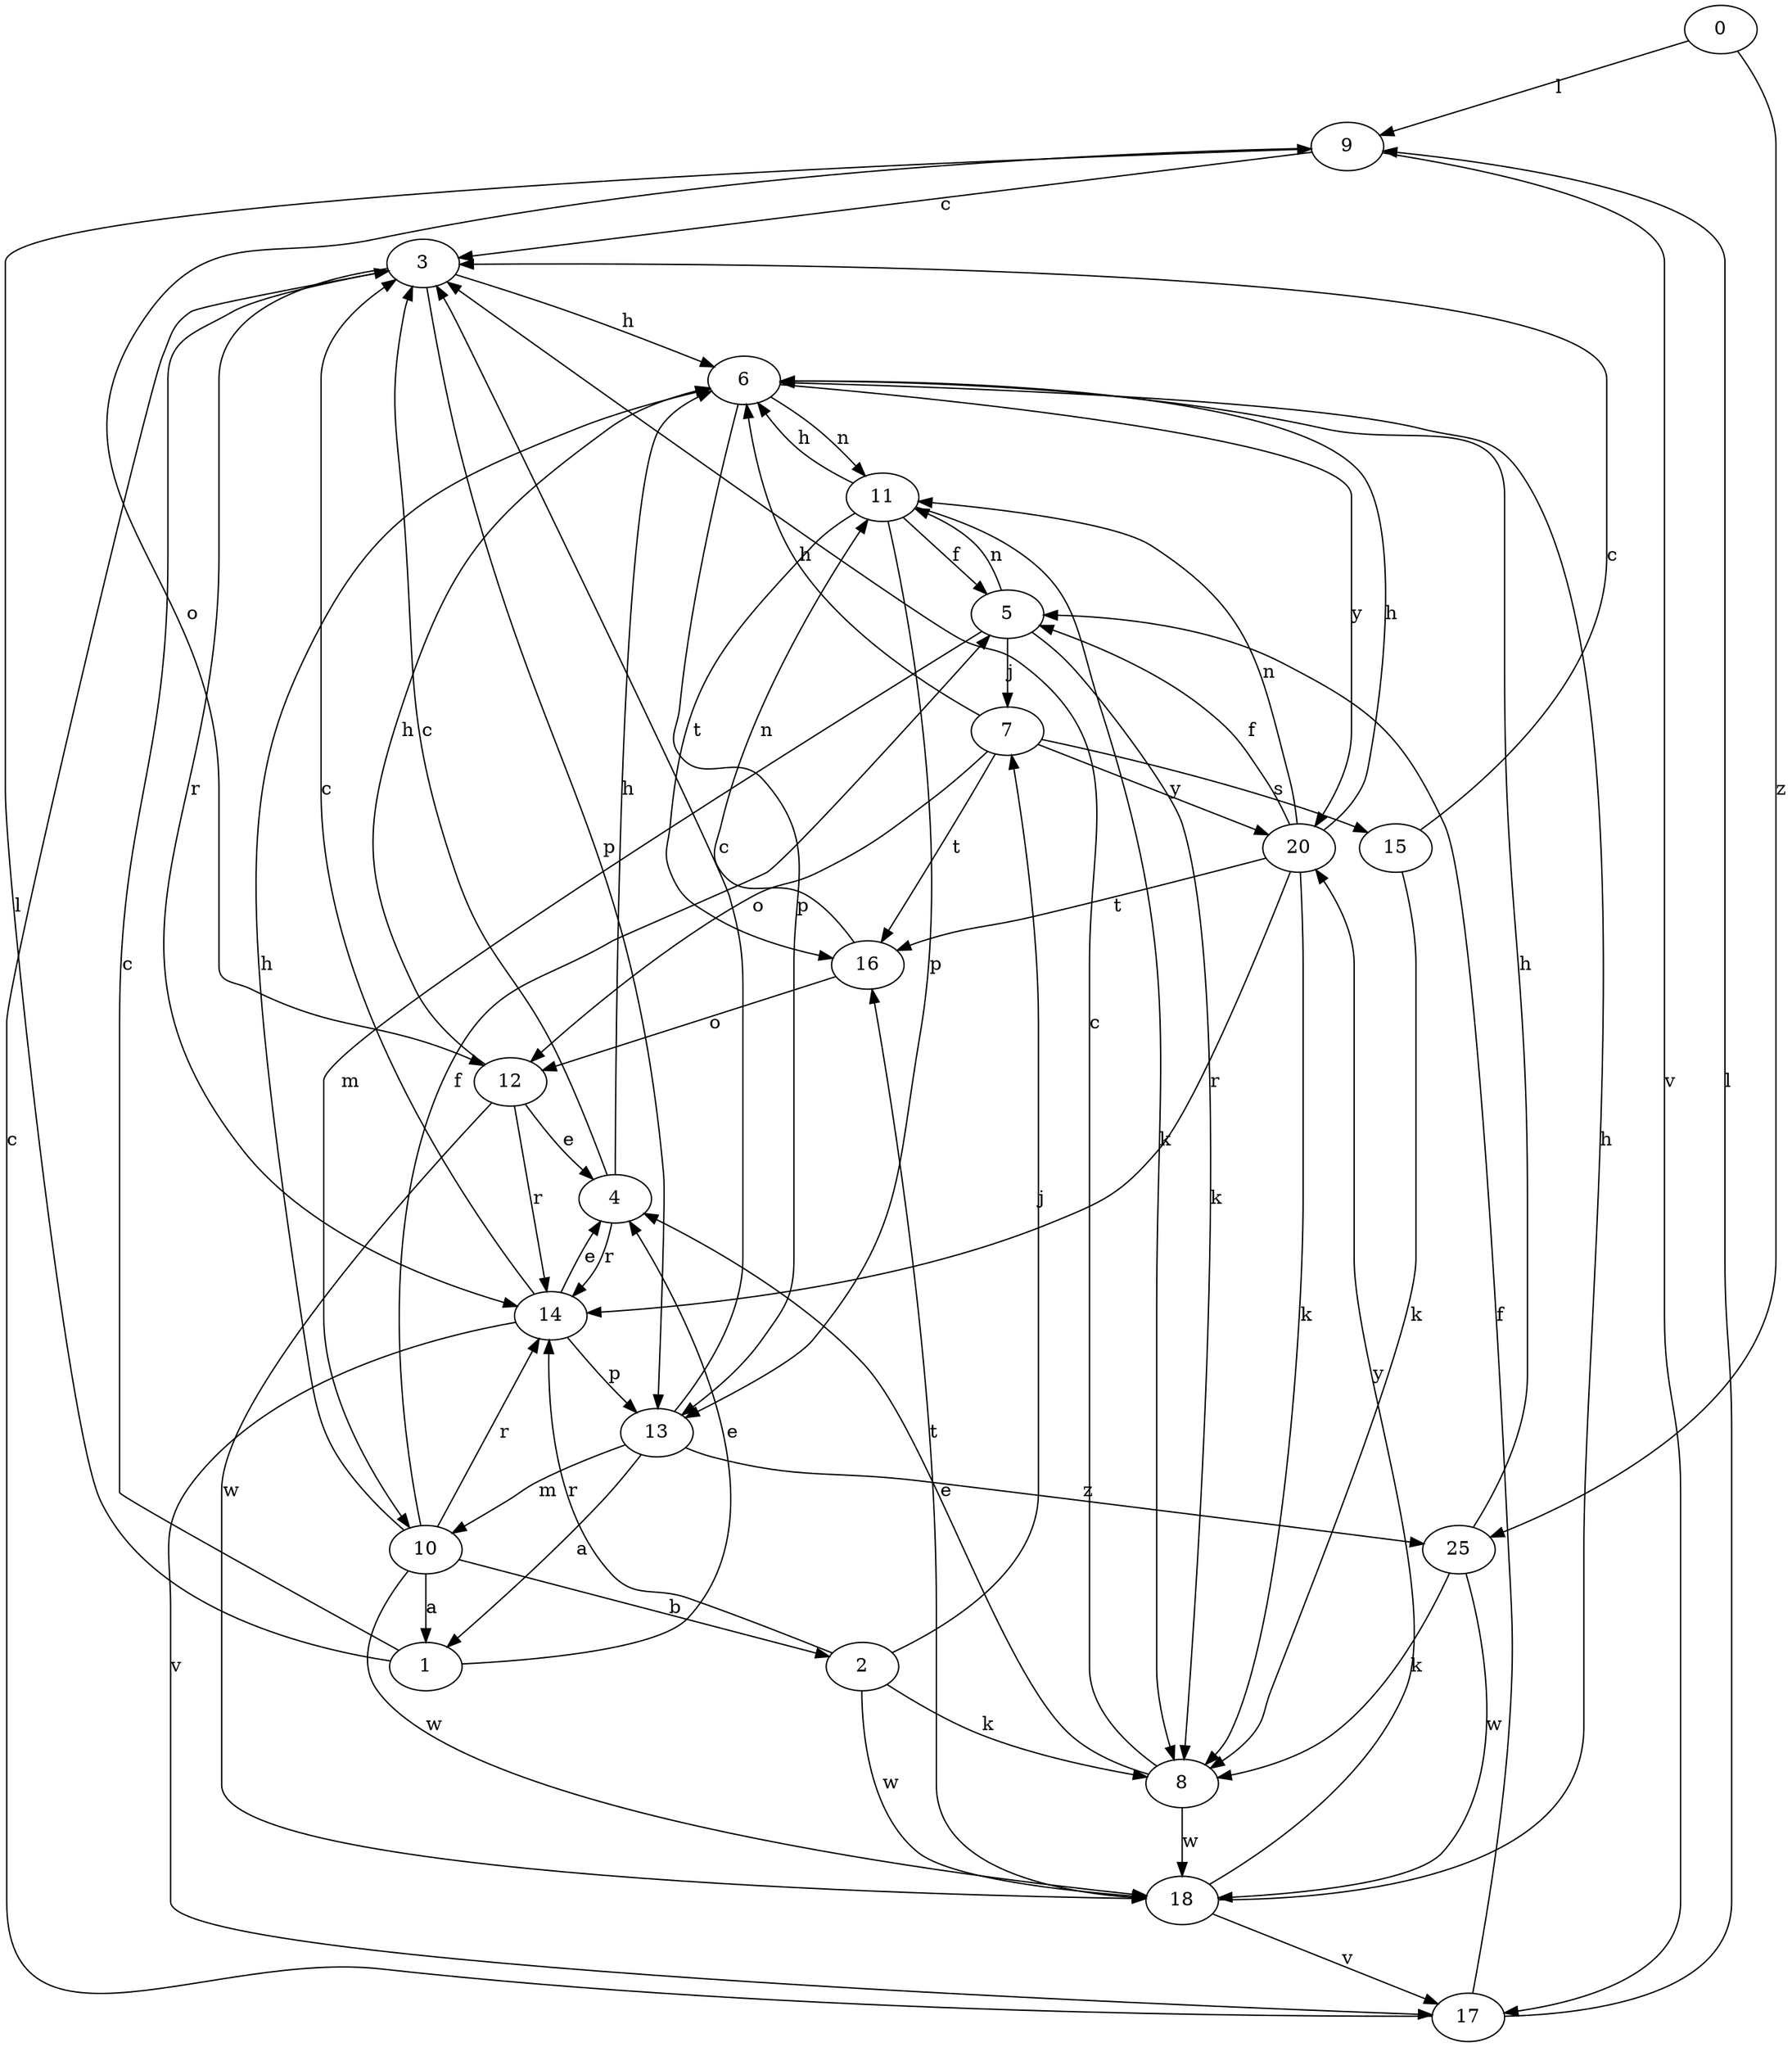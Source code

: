 strict digraph  {
0;
1;
2;
3;
4;
5;
6;
7;
8;
9;
10;
11;
12;
13;
14;
15;
16;
17;
18;
20;
25;
0 -> 9  [label=l];
0 -> 25  [label=z];
1 -> 3  [label=c];
1 -> 4  [label=e];
1 -> 9  [label=l];
2 -> 7  [label=j];
2 -> 8  [label=k];
2 -> 14  [label=r];
2 -> 18  [label=w];
3 -> 6  [label=h];
3 -> 13  [label=p];
3 -> 14  [label=r];
4 -> 3  [label=c];
4 -> 6  [label=h];
4 -> 14  [label=r];
5 -> 7  [label=j];
5 -> 8  [label=k];
5 -> 10  [label=m];
5 -> 11  [label=n];
6 -> 11  [label=n];
6 -> 13  [label=p];
6 -> 20  [label=y];
7 -> 6  [label=h];
7 -> 12  [label=o];
7 -> 15  [label=s];
7 -> 16  [label=t];
7 -> 20  [label=y];
8 -> 3  [label=c];
8 -> 4  [label=e];
8 -> 18  [label=w];
9 -> 3  [label=c];
9 -> 12  [label=o];
9 -> 17  [label=v];
10 -> 1  [label=a];
10 -> 2  [label=b];
10 -> 5  [label=f];
10 -> 6  [label=h];
10 -> 14  [label=r];
10 -> 18  [label=w];
11 -> 5  [label=f];
11 -> 6  [label=h];
11 -> 8  [label=k];
11 -> 13  [label=p];
11 -> 16  [label=t];
12 -> 4  [label=e];
12 -> 6  [label=h];
12 -> 14  [label=r];
12 -> 18  [label=w];
13 -> 1  [label=a];
13 -> 3  [label=c];
13 -> 10  [label=m];
13 -> 25  [label=z];
14 -> 3  [label=c];
14 -> 4  [label=e];
14 -> 13  [label=p];
14 -> 17  [label=v];
15 -> 3  [label=c];
15 -> 8  [label=k];
16 -> 11  [label=n];
16 -> 12  [label=o];
17 -> 3  [label=c];
17 -> 5  [label=f];
17 -> 9  [label=l];
18 -> 6  [label=h];
18 -> 16  [label=t];
18 -> 17  [label=v];
18 -> 20  [label=y];
20 -> 5  [label=f];
20 -> 6  [label=h];
20 -> 8  [label=k];
20 -> 11  [label=n];
20 -> 14  [label=r];
20 -> 16  [label=t];
25 -> 6  [label=h];
25 -> 8  [label=k];
25 -> 18  [label=w];
}
